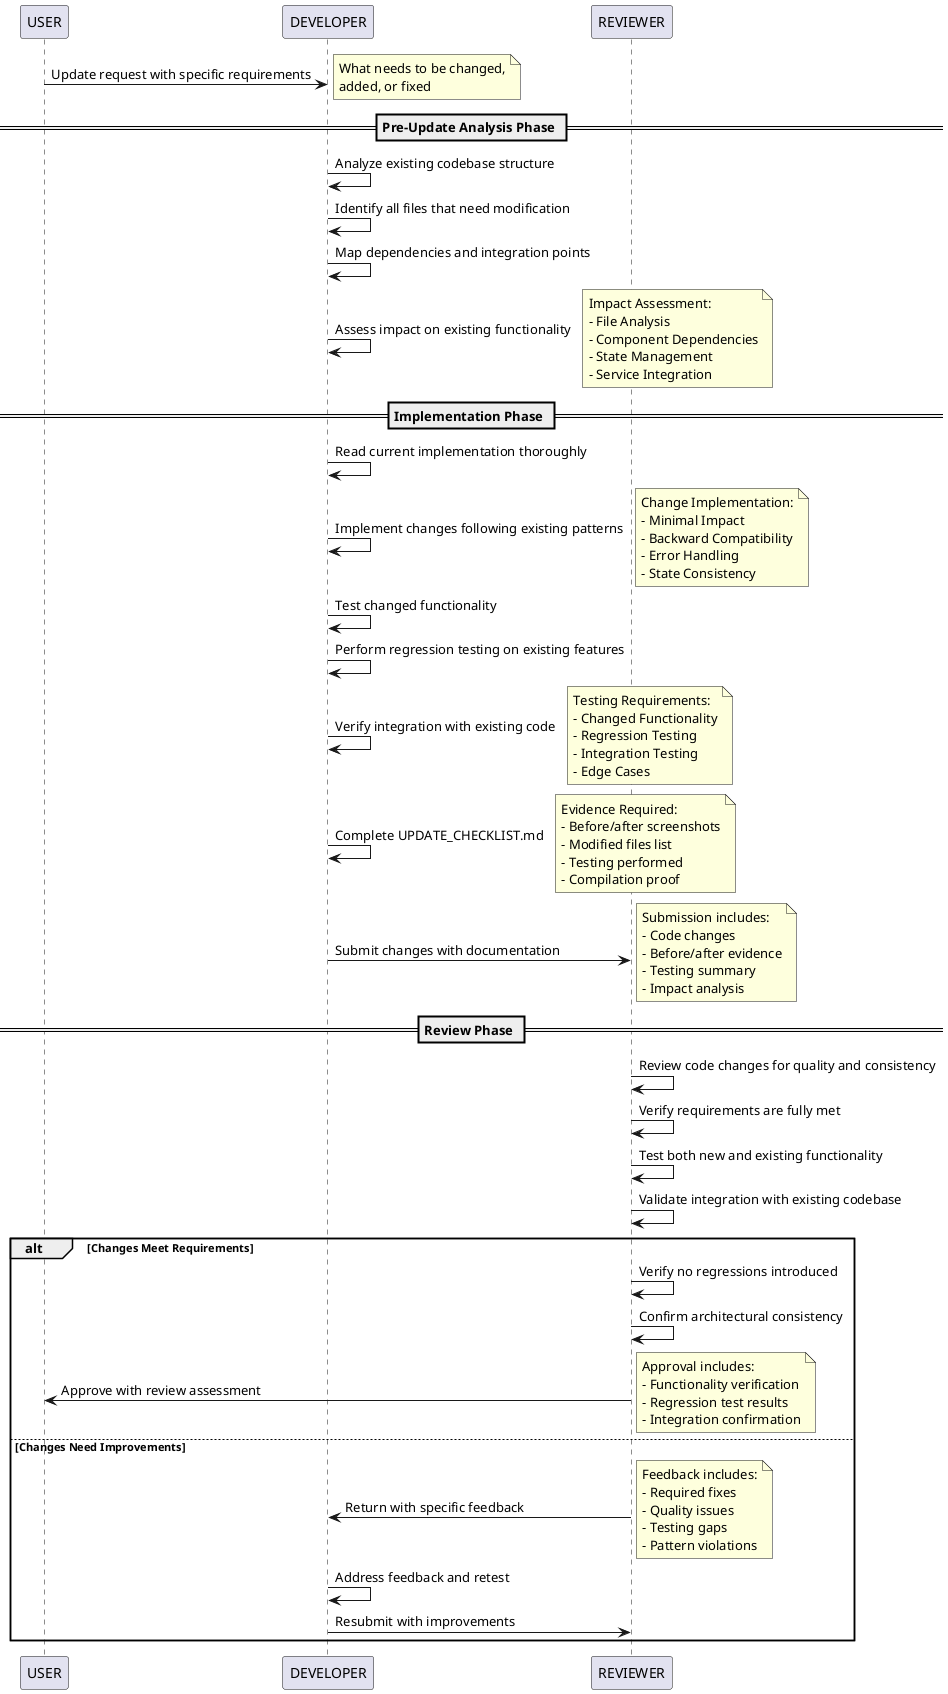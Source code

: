 @startuml Enhanced Update Process
participant USER
participant DEVELOPER  
participant REVIEWER

USER -> DEVELOPER: Update request with specific requirements
note right: What needs to be changed,\nadded, or fixed

== Pre-Update Analysis Phase ==
DEVELOPER -> DEVELOPER: Analyze existing codebase structure
DEVELOPER -> DEVELOPER: Identify all files that need modification
DEVELOPER -> DEVELOPER: Map dependencies and integration points
DEVELOPER -> DEVELOPER: Assess impact on existing functionality
note right: Impact Assessment:\n- File Analysis\n- Component Dependencies\n- State Management\n- Service Integration

== Implementation Phase ==
DEVELOPER -> DEVELOPER: Read current implementation thoroughly
DEVELOPER -> DEVELOPER: Implement changes following existing patterns
note right: Change Implementation:\n- Minimal Impact\n- Backward Compatibility\n- Error Handling\n- State Consistency

DEVELOPER -> DEVELOPER: Test changed functionality
DEVELOPER -> DEVELOPER: Perform regression testing on existing features
DEVELOPER -> DEVELOPER: Verify integration with existing code
note right: Testing Requirements:\n- Changed Functionality\n- Regression Testing\n- Integration Testing\n- Edge Cases

DEVELOPER -> DEVELOPER: Complete UPDATE_CHECKLIST.md
note right: Evidence Required:\n- Before/after screenshots\n- Modified files list\n- Testing performed\n- Compilation proof

DEVELOPER -> REVIEWER: Submit changes with documentation
note right: Submission includes:\n- Code changes\n- Before/after evidence\n- Testing summary\n- Impact analysis

== Review Phase ==
REVIEWER -> REVIEWER: Review code changes for quality and consistency
REVIEWER -> REVIEWER: Verify requirements are fully met
REVIEWER -> REVIEWER: Test both new and existing functionality
REVIEWER -> REVIEWER: Validate integration with existing codebase

alt Changes Meet Requirements
    REVIEWER -> REVIEWER: Verify no regressions introduced
    REVIEWER -> REVIEWER: Confirm architectural consistency
    REVIEWER -> USER: Approve with review assessment
    note right: Approval includes:\n- Functionality verification\n- Regression test results\n- Integration confirmation
else Changes Need Improvements
    REVIEWER -> DEVELOPER: Return with specific feedback
    note right: Feedback includes:\n- Required fixes\n- Quality issues\n- Testing gaps\n- Pattern violations
    DEVELOPER -> DEVELOPER: Address feedback and retest
    DEVELOPER -> REVIEWER: Resubmit with improvements
end

@enduml